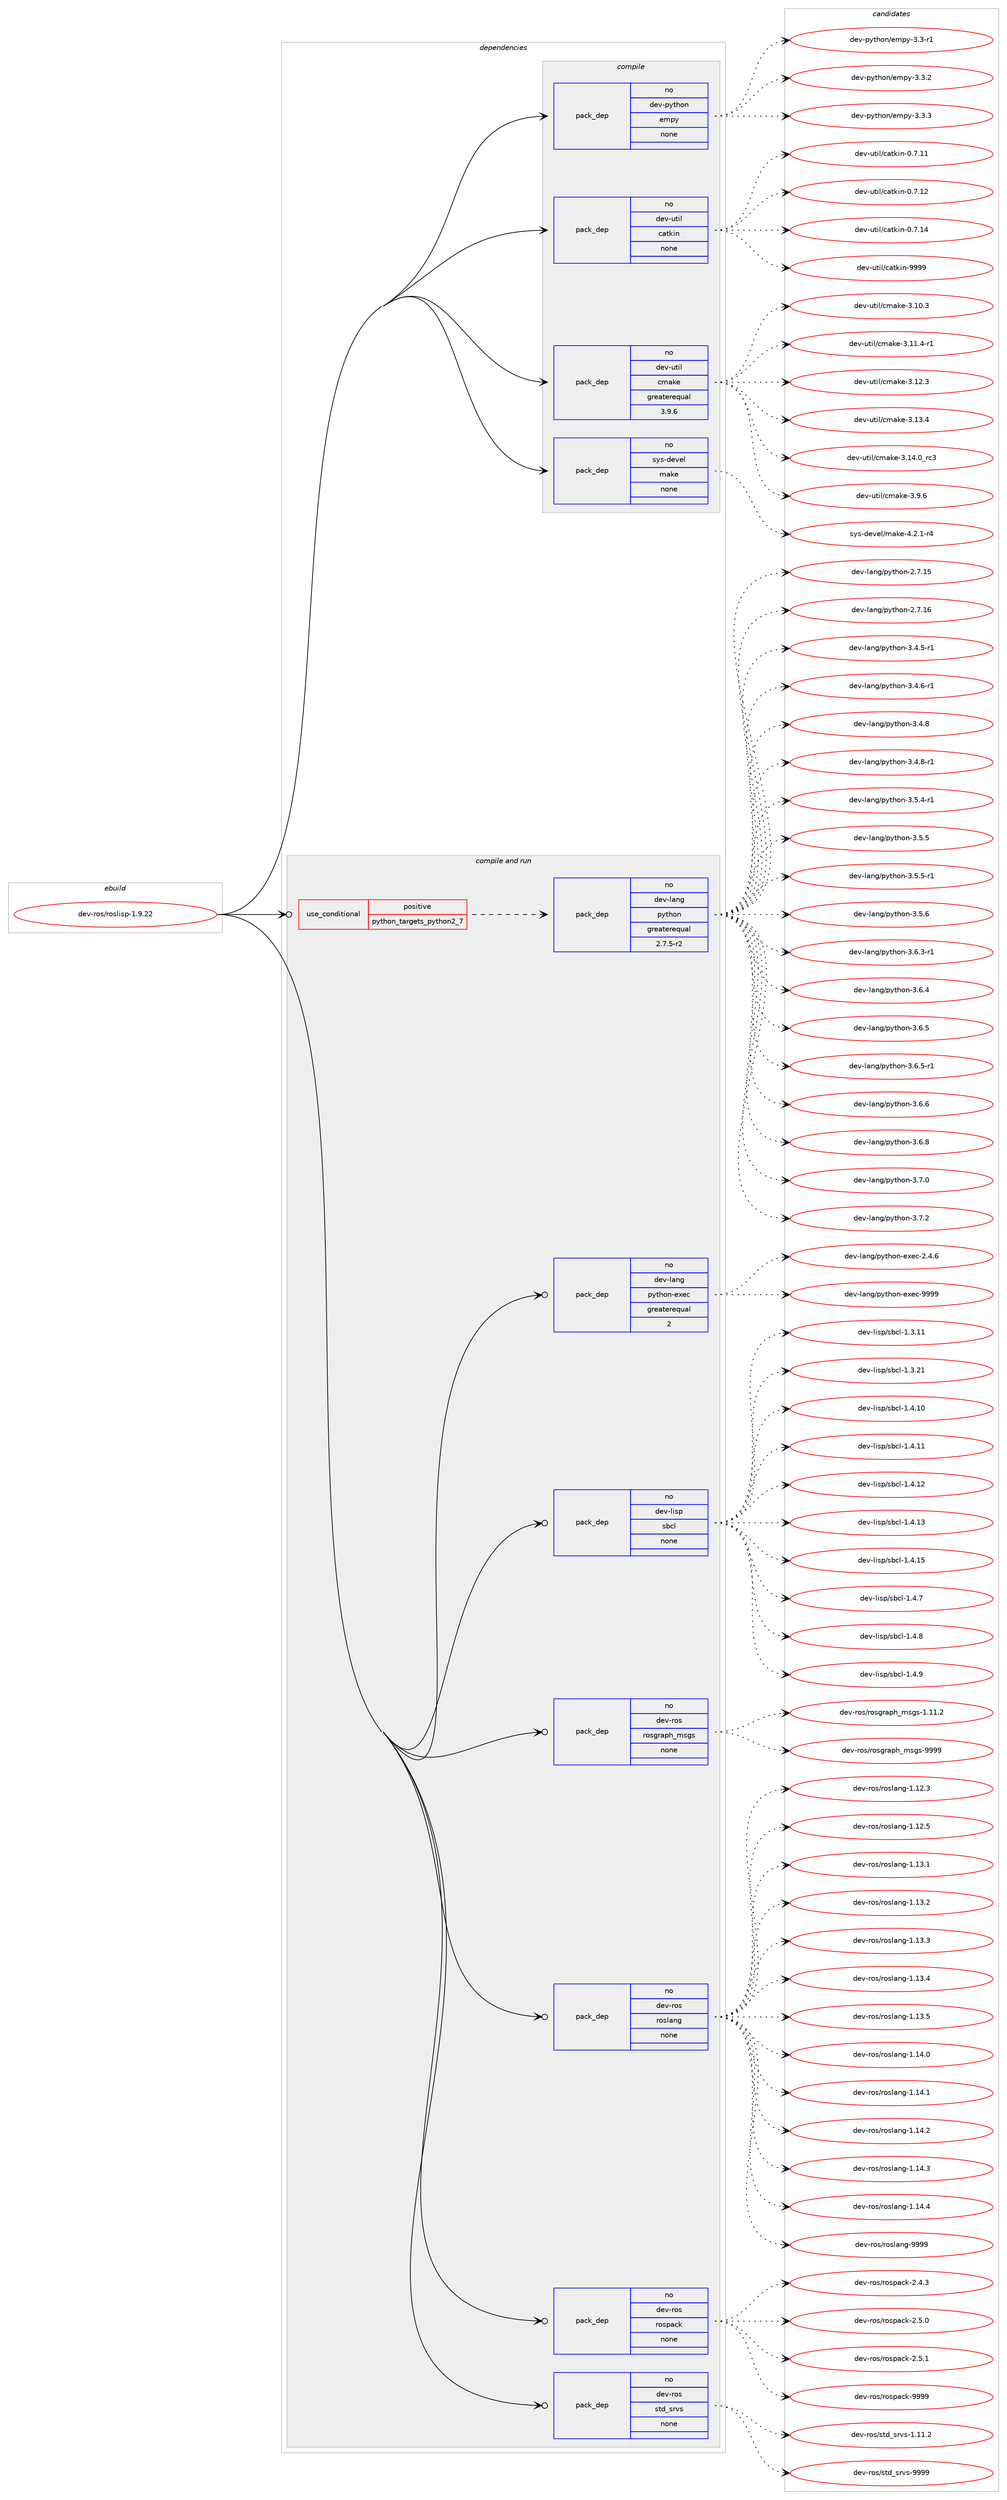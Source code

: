 digraph prolog {

# *************
# Graph options
# *************

newrank=true;
concentrate=true;
compound=true;
graph [rankdir=LR,fontname=Helvetica,fontsize=10,ranksep=1.5];#, ranksep=2.5, nodesep=0.2];
edge  [arrowhead=vee];
node  [fontname=Helvetica,fontsize=10];

# **********
# The ebuild
# **********

subgraph cluster_leftcol {
color=gray;
rank=same;
label=<<i>ebuild</i>>;
id [label="dev-ros/roslisp-1.9.22", color=red, width=4, href="../dev-ros/roslisp-1.9.22.svg"];
}

# ****************
# The dependencies
# ****************

subgraph cluster_midcol {
color=gray;
label=<<i>dependencies</i>>;
subgraph cluster_compile {
fillcolor="#eeeeee";
style=filled;
label=<<i>compile</i>>;
subgraph pack1052430 {
dependency1465791 [label=<<TABLE BORDER="0" CELLBORDER="1" CELLSPACING="0" CELLPADDING="4" WIDTH="220"><TR><TD ROWSPAN="6" CELLPADDING="30">pack_dep</TD></TR><TR><TD WIDTH="110">no</TD></TR><TR><TD>dev-python</TD></TR><TR><TD>empy</TD></TR><TR><TD>none</TD></TR><TR><TD></TD></TR></TABLE>>, shape=none, color=blue];
}
id:e -> dependency1465791:w [weight=20,style="solid",arrowhead="vee"];
subgraph pack1052431 {
dependency1465792 [label=<<TABLE BORDER="0" CELLBORDER="1" CELLSPACING="0" CELLPADDING="4" WIDTH="220"><TR><TD ROWSPAN="6" CELLPADDING="30">pack_dep</TD></TR><TR><TD WIDTH="110">no</TD></TR><TR><TD>dev-util</TD></TR><TR><TD>catkin</TD></TR><TR><TD>none</TD></TR><TR><TD></TD></TR></TABLE>>, shape=none, color=blue];
}
id:e -> dependency1465792:w [weight=20,style="solid",arrowhead="vee"];
subgraph pack1052432 {
dependency1465793 [label=<<TABLE BORDER="0" CELLBORDER="1" CELLSPACING="0" CELLPADDING="4" WIDTH="220"><TR><TD ROWSPAN="6" CELLPADDING="30">pack_dep</TD></TR><TR><TD WIDTH="110">no</TD></TR><TR><TD>dev-util</TD></TR><TR><TD>cmake</TD></TR><TR><TD>greaterequal</TD></TR><TR><TD>3.9.6</TD></TR></TABLE>>, shape=none, color=blue];
}
id:e -> dependency1465793:w [weight=20,style="solid",arrowhead="vee"];
subgraph pack1052433 {
dependency1465794 [label=<<TABLE BORDER="0" CELLBORDER="1" CELLSPACING="0" CELLPADDING="4" WIDTH="220"><TR><TD ROWSPAN="6" CELLPADDING="30">pack_dep</TD></TR><TR><TD WIDTH="110">no</TD></TR><TR><TD>sys-devel</TD></TR><TR><TD>make</TD></TR><TR><TD>none</TD></TR><TR><TD></TD></TR></TABLE>>, shape=none, color=blue];
}
id:e -> dependency1465794:w [weight=20,style="solid",arrowhead="vee"];
}
subgraph cluster_compileandrun {
fillcolor="#eeeeee";
style=filled;
label=<<i>compile and run</i>>;
subgraph cond389971 {
dependency1465795 [label=<<TABLE BORDER="0" CELLBORDER="1" CELLSPACING="0" CELLPADDING="4"><TR><TD ROWSPAN="3" CELLPADDING="10">use_conditional</TD></TR><TR><TD>positive</TD></TR><TR><TD>python_targets_python2_7</TD></TR></TABLE>>, shape=none, color=red];
subgraph pack1052434 {
dependency1465796 [label=<<TABLE BORDER="0" CELLBORDER="1" CELLSPACING="0" CELLPADDING="4" WIDTH="220"><TR><TD ROWSPAN="6" CELLPADDING="30">pack_dep</TD></TR><TR><TD WIDTH="110">no</TD></TR><TR><TD>dev-lang</TD></TR><TR><TD>python</TD></TR><TR><TD>greaterequal</TD></TR><TR><TD>2.7.5-r2</TD></TR></TABLE>>, shape=none, color=blue];
}
dependency1465795:e -> dependency1465796:w [weight=20,style="dashed",arrowhead="vee"];
}
id:e -> dependency1465795:w [weight=20,style="solid",arrowhead="odotvee"];
subgraph pack1052435 {
dependency1465797 [label=<<TABLE BORDER="0" CELLBORDER="1" CELLSPACING="0" CELLPADDING="4" WIDTH="220"><TR><TD ROWSPAN="6" CELLPADDING="30">pack_dep</TD></TR><TR><TD WIDTH="110">no</TD></TR><TR><TD>dev-lang</TD></TR><TR><TD>python-exec</TD></TR><TR><TD>greaterequal</TD></TR><TR><TD>2</TD></TR></TABLE>>, shape=none, color=blue];
}
id:e -> dependency1465797:w [weight=20,style="solid",arrowhead="odotvee"];
subgraph pack1052436 {
dependency1465798 [label=<<TABLE BORDER="0" CELLBORDER="1" CELLSPACING="0" CELLPADDING="4" WIDTH="220"><TR><TD ROWSPAN="6" CELLPADDING="30">pack_dep</TD></TR><TR><TD WIDTH="110">no</TD></TR><TR><TD>dev-lisp</TD></TR><TR><TD>sbcl</TD></TR><TR><TD>none</TD></TR><TR><TD></TD></TR></TABLE>>, shape=none, color=blue];
}
id:e -> dependency1465798:w [weight=20,style="solid",arrowhead="odotvee"];
subgraph pack1052437 {
dependency1465799 [label=<<TABLE BORDER="0" CELLBORDER="1" CELLSPACING="0" CELLPADDING="4" WIDTH="220"><TR><TD ROWSPAN="6" CELLPADDING="30">pack_dep</TD></TR><TR><TD WIDTH="110">no</TD></TR><TR><TD>dev-ros</TD></TR><TR><TD>rosgraph_msgs</TD></TR><TR><TD>none</TD></TR><TR><TD></TD></TR></TABLE>>, shape=none, color=blue];
}
id:e -> dependency1465799:w [weight=20,style="solid",arrowhead="odotvee"];
subgraph pack1052438 {
dependency1465800 [label=<<TABLE BORDER="0" CELLBORDER="1" CELLSPACING="0" CELLPADDING="4" WIDTH="220"><TR><TD ROWSPAN="6" CELLPADDING="30">pack_dep</TD></TR><TR><TD WIDTH="110">no</TD></TR><TR><TD>dev-ros</TD></TR><TR><TD>roslang</TD></TR><TR><TD>none</TD></TR><TR><TD></TD></TR></TABLE>>, shape=none, color=blue];
}
id:e -> dependency1465800:w [weight=20,style="solid",arrowhead="odotvee"];
subgraph pack1052439 {
dependency1465801 [label=<<TABLE BORDER="0" CELLBORDER="1" CELLSPACING="0" CELLPADDING="4" WIDTH="220"><TR><TD ROWSPAN="6" CELLPADDING="30">pack_dep</TD></TR><TR><TD WIDTH="110">no</TD></TR><TR><TD>dev-ros</TD></TR><TR><TD>rospack</TD></TR><TR><TD>none</TD></TR><TR><TD></TD></TR></TABLE>>, shape=none, color=blue];
}
id:e -> dependency1465801:w [weight=20,style="solid",arrowhead="odotvee"];
subgraph pack1052440 {
dependency1465802 [label=<<TABLE BORDER="0" CELLBORDER="1" CELLSPACING="0" CELLPADDING="4" WIDTH="220"><TR><TD ROWSPAN="6" CELLPADDING="30">pack_dep</TD></TR><TR><TD WIDTH="110">no</TD></TR><TR><TD>dev-ros</TD></TR><TR><TD>std_srvs</TD></TR><TR><TD>none</TD></TR><TR><TD></TD></TR></TABLE>>, shape=none, color=blue];
}
id:e -> dependency1465802:w [weight=20,style="solid",arrowhead="odotvee"];
}
subgraph cluster_run {
fillcolor="#eeeeee";
style=filled;
label=<<i>run</i>>;
}
}

# **************
# The candidates
# **************

subgraph cluster_choices {
rank=same;
color=gray;
label=<<i>candidates</i>>;

subgraph choice1052430 {
color=black;
nodesep=1;
choice1001011184511212111610411111047101109112121455146514511449 [label="dev-python/empy-3.3-r1", color=red, width=4,href="../dev-python/empy-3.3-r1.svg"];
choice1001011184511212111610411111047101109112121455146514650 [label="dev-python/empy-3.3.2", color=red, width=4,href="../dev-python/empy-3.3.2.svg"];
choice1001011184511212111610411111047101109112121455146514651 [label="dev-python/empy-3.3.3", color=red, width=4,href="../dev-python/empy-3.3.3.svg"];
dependency1465791:e -> choice1001011184511212111610411111047101109112121455146514511449:w [style=dotted,weight="100"];
dependency1465791:e -> choice1001011184511212111610411111047101109112121455146514650:w [style=dotted,weight="100"];
dependency1465791:e -> choice1001011184511212111610411111047101109112121455146514651:w [style=dotted,weight="100"];
}
subgraph choice1052431 {
color=black;
nodesep=1;
choice1001011184511711610510847999711610710511045484655464949 [label="dev-util/catkin-0.7.11", color=red, width=4,href="../dev-util/catkin-0.7.11.svg"];
choice1001011184511711610510847999711610710511045484655464950 [label="dev-util/catkin-0.7.12", color=red, width=4,href="../dev-util/catkin-0.7.12.svg"];
choice1001011184511711610510847999711610710511045484655464952 [label="dev-util/catkin-0.7.14", color=red, width=4,href="../dev-util/catkin-0.7.14.svg"];
choice100101118451171161051084799971161071051104557575757 [label="dev-util/catkin-9999", color=red, width=4,href="../dev-util/catkin-9999.svg"];
dependency1465792:e -> choice1001011184511711610510847999711610710511045484655464949:w [style=dotted,weight="100"];
dependency1465792:e -> choice1001011184511711610510847999711610710511045484655464950:w [style=dotted,weight="100"];
dependency1465792:e -> choice1001011184511711610510847999711610710511045484655464952:w [style=dotted,weight="100"];
dependency1465792:e -> choice100101118451171161051084799971161071051104557575757:w [style=dotted,weight="100"];
}
subgraph choice1052432 {
color=black;
nodesep=1;
choice1001011184511711610510847991099710710145514649484651 [label="dev-util/cmake-3.10.3", color=red, width=4,href="../dev-util/cmake-3.10.3.svg"];
choice10010111845117116105108479910997107101455146494946524511449 [label="dev-util/cmake-3.11.4-r1", color=red, width=4,href="../dev-util/cmake-3.11.4-r1.svg"];
choice1001011184511711610510847991099710710145514649504651 [label="dev-util/cmake-3.12.3", color=red, width=4,href="../dev-util/cmake-3.12.3.svg"];
choice1001011184511711610510847991099710710145514649514652 [label="dev-util/cmake-3.13.4", color=red, width=4,href="../dev-util/cmake-3.13.4.svg"];
choice1001011184511711610510847991099710710145514649524648951149951 [label="dev-util/cmake-3.14.0_rc3", color=red, width=4,href="../dev-util/cmake-3.14.0_rc3.svg"];
choice10010111845117116105108479910997107101455146574654 [label="dev-util/cmake-3.9.6", color=red, width=4,href="../dev-util/cmake-3.9.6.svg"];
dependency1465793:e -> choice1001011184511711610510847991099710710145514649484651:w [style=dotted,weight="100"];
dependency1465793:e -> choice10010111845117116105108479910997107101455146494946524511449:w [style=dotted,weight="100"];
dependency1465793:e -> choice1001011184511711610510847991099710710145514649504651:w [style=dotted,weight="100"];
dependency1465793:e -> choice1001011184511711610510847991099710710145514649514652:w [style=dotted,weight="100"];
dependency1465793:e -> choice1001011184511711610510847991099710710145514649524648951149951:w [style=dotted,weight="100"];
dependency1465793:e -> choice10010111845117116105108479910997107101455146574654:w [style=dotted,weight="100"];
}
subgraph choice1052433 {
color=black;
nodesep=1;
choice1151211154510010111810110847109971071014552465046494511452 [label="sys-devel/make-4.2.1-r4", color=red, width=4,href="../sys-devel/make-4.2.1-r4.svg"];
dependency1465794:e -> choice1151211154510010111810110847109971071014552465046494511452:w [style=dotted,weight="100"];
}
subgraph choice1052434 {
color=black;
nodesep=1;
choice10010111845108971101034711212111610411111045504655464953 [label="dev-lang/python-2.7.15", color=red, width=4,href="../dev-lang/python-2.7.15.svg"];
choice10010111845108971101034711212111610411111045504655464954 [label="dev-lang/python-2.7.16", color=red, width=4,href="../dev-lang/python-2.7.16.svg"];
choice1001011184510897110103471121211161041111104551465246534511449 [label="dev-lang/python-3.4.5-r1", color=red, width=4,href="../dev-lang/python-3.4.5-r1.svg"];
choice1001011184510897110103471121211161041111104551465246544511449 [label="dev-lang/python-3.4.6-r1", color=red, width=4,href="../dev-lang/python-3.4.6-r1.svg"];
choice100101118451089711010347112121116104111110455146524656 [label="dev-lang/python-3.4.8", color=red, width=4,href="../dev-lang/python-3.4.8.svg"];
choice1001011184510897110103471121211161041111104551465246564511449 [label="dev-lang/python-3.4.8-r1", color=red, width=4,href="../dev-lang/python-3.4.8-r1.svg"];
choice1001011184510897110103471121211161041111104551465346524511449 [label="dev-lang/python-3.5.4-r1", color=red, width=4,href="../dev-lang/python-3.5.4-r1.svg"];
choice100101118451089711010347112121116104111110455146534653 [label="dev-lang/python-3.5.5", color=red, width=4,href="../dev-lang/python-3.5.5.svg"];
choice1001011184510897110103471121211161041111104551465346534511449 [label="dev-lang/python-3.5.5-r1", color=red, width=4,href="../dev-lang/python-3.5.5-r1.svg"];
choice100101118451089711010347112121116104111110455146534654 [label="dev-lang/python-3.5.6", color=red, width=4,href="../dev-lang/python-3.5.6.svg"];
choice1001011184510897110103471121211161041111104551465446514511449 [label="dev-lang/python-3.6.3-r1", color=red, width=4,href="../dev-lang/python-3.6.3-r1.svg"];
choice100101118451089711010347112121116104111110455146544652 [label="dev-lang/python-3.6.4", color=red, width=4,href="../dev-lang/python-3.6.4.svg"];
choice100101118451089711010347112121116104111110455146544653 [label="dev-lang/python-3.6.5", color=red, width=4,href="../dev-lang/python-3.6.5.svg"];
choice1001011184510897110103471121211161041111104551465446534511449 [label="dev-lang/python-3.6.5-r1", color=red, width=4,href="../dev-lang/python-3.6.5-r1.svg"];
choice100101118451089711010347112121116104111110455146544654 [label="dev-lang/python-3.6.6", color=red, width=4,href="../dev-lang/python-3.6.6.svg"];
choice100101118451089711010347112121116104111110455146544656 [label="dev-lang/python-3.6.8", color=red, width=4,href="../dev-lang/python-3.6.8.svg"];
choice100101118451089711010347112121116104111110455146554648 [label="dev-lang/python-3.7.0", color=red, width=4,href="../dev-lang/python-3.7.0.svg"];
choice100101118451089711010347112121116104111110455146554650 [label="dev-lang/python-3.7.2", color=red, width=4,href="../dev-lang/python-3.7.2.svg"];
dependency1465796:e -> choice10010111845108971101034711212111610411111045504655464953:w [style=dotted,weight="100"];
dependency1465796:e -> choice10010111845108971101034711212111610411111045504655464954:w [style=dotted,weight="100"];
dependency1465796:e -> choice1001011184510897110103471121211161041111104551465246534511449:w [style=dotted,weight="100"];
dependency1465796:e -> choice1001011184510897110103471121211161041111104551465246544511449:w [style=dotted,weight="100"];
dependency1465796:e -> choice100101118451089711010347112121116104111110455146524656:w [style=dotted,weight="100"];
dependency1465796:e -> choice1001011184510897110103471121211161041111104551465246564511449:w [style=dotted,weight="100"];
dependency1465796:e -> choice1001011184510897110103471121211161041111104551465346524511449:w [style=dotted,weight="100"];
dependency1465796:e -> choice100101118451089711010347112121116104111110455146534653:w [style=dotted,weight="100"];
dependency1465796:e -> choice1001011184510897110103471121211161041111104551465346534511449:w [style=dotted,weight="100"];
dependency1465796:e -> choice100101118451089711010347112121116104111110455146534654:w [style=dotted,weight="100"];
dependency1465796:e -> choice1001011184510897110103471121211161041111104551465446514511449:w [style=dotted,weight="100"];
dependency1465796:e -> choice100101118451089711010347112121116104111110455146544652:w [style=dotted,weight="100"];
dependency1465796:e -> choice100101118451089711010347112121116104111110455146544653:w [style=dotted,weight="100"];
dependency1465796:e -> choice1001011184510897110103471121211161041111104551465446534511449:w [style=dotted,weight="100"];
dependency1465796:e -> choice100101118451089711010347112121116104111110455146544654:w [style=dotted,weight="100"];
dependency1465796:e -> choice100101118451089711010347112121116104111110455146544656:w [style=dotted,weight="100"];
dependency1465796:e -> choice100101118451089711010347112121116104111110455146554648:w [style=dotted,weight="100"];
dependency1465796:e -> choice100101118451089711010347112121116104111110455146554650:w [style=dotted,weight="100"];
}
subgraph choice1052435 {
color=black;
nodesep=1;
choice1001011184510897110103471121211161041111104510112010199455046524654 [label="dev-lang/python-exec-2.4.6", color=red, width=4,href="../dev-lang/python-exec-2.4.6.svg"];
choice10010111845108971101034711212111610411111045101120101994557575757 [label="dev-lang/python-exec-9999", color=red, width=4,href="../dev-lang/python-exec-9999.svg"];
dependency1465797:e -> choice1001011184510897110103471121211161041111104510112010199455046524654:w [style=dotted,weight="100"];
dependency1465797:e -> choice10010111845108971101034711212111610411111045101120101994557575757:w [style=dotted,weight="100"];
}
subgraph choice1052436 {
color=black;
nodesep=1;
choice1001011184510810511511247115989910845494651464949 [label="dev-lisp/sbcl-1.3.11", color=red, width=4,href="../dev-lisp/sbcl-1.3.11.svg"];
choice1001011184510810511511247115989910845494651465049 [label="dev-lisp/sbcl-1.3.21", color=red, width=4,href="../dev-lisp/sbcl-1.3.21.svg"];
choice1001011184510810511511247115989910845494652464948 [label="dev-lisp/sbcl-1.4.10", color=red, width=4,href="../dev-lisp/sbcl-1.4.10.svg"];
choice1001011184510810511511247115989910845494652464949 [label="dev-lisp/sbcl-1.4.11", color=red, width=4,href="../dev-lisp/sbcl-1.4.11.svg"];
choice1001011184510810511511247115989910845494652464950 [label="dev-lisp/sbcl-1.4.12", color=red, width=4,href="../dev-lisp/sbcl-1.4.12.svg"];
choice1001011184510810511511247115989910845494652464951 [label="dev-lisp/sbcl-1.4.13", color=red, width=4,href="../dev-lisp/sbcl-1.4.13.svg"];
choice1001011184510810511511247115989910845494652464953 [label="dev-lisp/sbcl-1.4.15", color=red, width=4,href="../dev-lisp/sbcl-1.4.15.svg"];
choice10010111845108105115112471159899108454946524655 [label="dev-lisp/sbcl-1.4.7", color=red, width=4,href="../dev-lisp/sbcl-1.4.7.svg"];
choice10010111845108105115112471159899108454946524656 [label="dev-lisp/sbcl-1.4.8", color=red, width=4,href="../dev-lisp/sbcl-1.4.8.svg"];
choice10010111845108105115112471159899108454946524657 [label="dev-lisp/sbcl-1.4.9", color=red, width=4,href="../dev-lisp/sbcl-1.4.9.svg"];
dependency1465798:e -> choice1001011184510810511511247115989910845494651464949:w [style=dotted,weight="100"];
dependency1465798:e -> choice1001011184510810511511247115989910845494651465049:w [style=dotted,weight="100"];
dependency1465798:e -> choice1001011184510810511511247115989910845494652464948:w [style=dotted,weight="100"];
dependency1465798:e -> choice1001011184510810511511247115989910845494652464949:w [style=dotted,weight="100"];
dependency1465798:e -> choice1001011184510810511511247115989910845494652464950:w [style=dotted,weight="100"];
dependency1465798:e -> choice1001011184510810511511247115989910845494652464951:w [style=dotted,weight="100"];
dependency1465798:e -> choice1001011184510810511511247115989910845494652464953:w [style=dotted,weight="100"];
dependency1465798:e -> choice10010111845108105115112471159899108454946524655:w [style=dotted,weight="100"];
dependency1465798:e -> choice10010111845108105115112471159899108454946524656:w [style=dotted,weight="100"];
dependency1465798:e -> choice10010111845108105115112471159899108454946524657:w [style=dotted,weight="100"];
}
subgraph choice1052437 {
color=black;
nodesep=1;
choice1001011184511411111547114111115103114971121049510911510311545494649494650 [label="dev-ros/rosgraph_msgs-1.11.2", color=red, width=4,href="../dev-ros/rosgraph_msgs-1.11.2.svg"];
choice100101118451141111154711411111510311497112104951091151031154557575757 [label="dev-ros/rosgraph_msgs-9999", color=red, width=4,href="../dev-ros/rosgraph_msgs-9999.svg"];
dependency1465799:e -> choice1001011184511411111547114111115103114971121049510911510311545494649494650:w [style=dotted,weight="100"];
dependency1465799:e -> choice100101118451141111154711411111510311497112104951091151031154557575757:w [style=dotted,weight="100"];
}
subgraph choice1052438 {
color=black;
nodesep=1;
choice10010111845114111115471141111151089711010345494649504651 [label="dev-ros/roslang-1.12.3", color=red, width=4,href="../dev-ros/roslang-1.12.3.svg"];
choice10010111845114111115471141111151089711010345494649504653 [label="dev-ros/roslang-1.12.5", color=red, width=4,href="../dev-ros/roslang-1.12.5.svg"];
choice10010111845114111115471141111151089711010345494649514649 [label="dev-ros/roslang-1.13.1", color=red, width=4,href="../dev-ros/roslang-1.13.1.svg"];
choice10010111845114111115471141111151089711010345494649514650 [label="dev-ros/roslang-1.13.2", color=red, width=4,href="../dev-ros/roslang-1.13.2.svg"];
choice10010111845114111115471141111151089711010345494649514651 [label="dev-ros/roslang-1.13.3", color=red, width=4,href="../dev-ros/roslang-1.13.3.svg"];
choice10010111845114111115471141111151089711010345494649514652 [label="dev-ros/roslang-1.13.4", color=red, width=4,href="../dev-ros/roslang-1.13.4.svg"];
choice10010111845114111115471141111151089711010345494649514653 [label="dev-ros/roslang-1.13.5", color=red, width=4,href="../dev-ros/roslang-1.13.5.svg"];
choice10010111845114111115471141111151089711010345494649524648 [label="dev-ros/roslang-1.14.0", color=red, width=4,href="../dev-ros/roslang-1.14.0.svg"];
choice10010111845114111115471141111151089711010345494649524649 [label="dev-ros/roslang-1.14.1", color=red, width=4,href="../dev-ros/roslang-1.14.1.svg"];
choice10010111845114111115471141111151089711010345494649524650 [label="dev-ros/roslang-1.14.2", color=red, width=4,href="../dev-ros/roslang-1.14.2.svg"];
choice10010111845114111115471141111151089711010345494649524651 [label="dev-ros/roslang-1.14.3", color=red, width=4,href="../dev-ros/roslang-1.14.3.svg"];
choice10010111845114111115471141111151089711010345494649524652 [label="dev-ros/roslang-1.14.4", color=red, width=4,href="../dev-ros/roslang-1.14.4.svg"];
choice1001011184511411111547114111115108971101034557575757 [label="dev-ros/roslang-9999", color=red, width=4,href="../dev-ros/roslang-9999.svg"];
dependency1465800:e -> choice10010111845114111115471141111151089711010345494649504651:w [style=dotted,weight="100"];
dependency1465800:e -> choice10010111845114111115471141111151089711010345494649504653:w [style=dotted,weight="100"];
dependency1465800:e -> choice10010111845114111115471141111151089711010345494649514649:w [style=dotted,weight="100"];
dependency1465800:e -> choice10010111845114111115471141111151089711010345494649514650:w [style=dotted,weight="100"];
dependency1465800:e -> choice10010111845114111115471141111151089711010345494649514651:w [style=dotted,weight="100"];
dependency1465800:e -> choice10010111845114111115471141111151089711010345494649514652:w [style=dotted,weight="100"];
dependency1465800:e -> choice10010111845114111115471141111151089711010345494649514653:w [style=dotted,weight="100"];
dependency1465800:e -> choice10010111845114111115471141111151089711010345494649524648:w [style=dotted,weight="100"];
dependency1465800:e -> choice10010111845114111115471141111151089711010345494649524649:w [style=dotted,weight="100"];
dependency1465800:e -> choice10010111845114111115471141111151089711010345494649524650:w [style=dotted,weight="100"];
dependency1465800:e -> choice10010111845114111115471141111151089711010345494649524651:w [style=dotted,weight="100"];
dependency1465800:e -> choice10010111845114111115471141111151089711010345494649524652:w [style=dotted,weight="100"];
dependency1465800:e -> choice1001011184511411111547114111115108971101034557575757:w [style=dotted,weight="100"];
}
subgraph choice1052439 {
color=black;
nodesep=1;
choice10010111845114111115471141111151129799107455046524651 [label="dev-ros/rospack-2.4.3", color=red, width=4,href="../dev-ros/rospack-2.4.3.svg"];
choice10010111845114111115471141111151129799107455046534648 [label="dev-ros/rospack-2.5.0", color=red, width=4,href="../dev-ros/rospack-2.5.0.svg"];
choice10010111845114111115471141111151129799107455046534649 [label="dev-ros/rospack-2.5.1", color=red, width=4,href="../dev-ros/rospack-2.5.1.svg"];
choice100101118451141111154711411111511297991074557575757 [label="dev-ros/rospack-9999", color=red, width=4,href="../dev-ros/rospack-9999.svg"];
dependency1465801:e -> choice10010111845114111115471141111151129799107455046524651:w [style=dotted,weight="100"];
dependency1465801:e -> choice10010111845114111115471141111151129799107455046534648:w [style=dotted,weight="100"];
dependency1465801:e -> choice10010111845114111115471141111151129799107455046534649:w [style=dotted,weight="100"];
dependency1465801:e -> choice100101118451141111154711411111511297991074557575757:w [style=dotted,weight="100"];
}
subgraph choice1052440 {
color=black;
nodesep=1;
choice10010111845114111115471151161009511511411811545494649494650 [label="dev-ros/std_srvs-1.11.2", color=red, width=4,href="../dev-ros/std_srvs-1.11.2.svg"];
choice1001011184511411111547115116100951151141181154557575757 [label="dev-ros/std_srvs-9999", color=red, width=4,href="../dev-ros/std_srvs-9999.svg"];
dependency1465802:e -> choice10010111845114111115471151161009511511411811545494649494650:w [style=dotted,weight="100"];
dependency1465802:e -> choice1001011184511411111547115116100951151141181154557575757:w [style=dotted,weight="100"];
}
}

}
